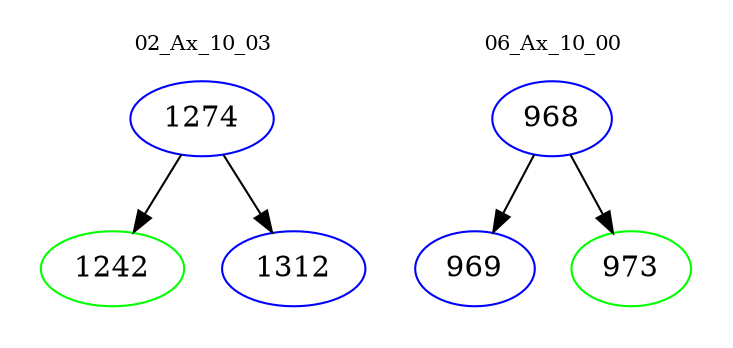 digraph{
subgraph cluster_0 {
color = white
label = "02_Ax_10_03";
fontsize=10;
T0_1274 [label="1274", color="blue"]
T0_1274 -> T0_1242 [color="black"]
T0_1242 [label="1242", color="green"]
T0_1274 -> T0_1312 [color="black"]
T0_1312 [label="1312", color="blue"]
}
subgraph cluster_1 {
color = white
label = "06_Ax_10_00";
fontsize=10;
T1_968 [label="968", color="blue"]
T1_968 -> T1_969 [color="black"]
T1_969 [label="969", color="blue"]
T1_968 -> T1_973 [color="black"]
T1_973 [label="973", color="green"]
}
}
